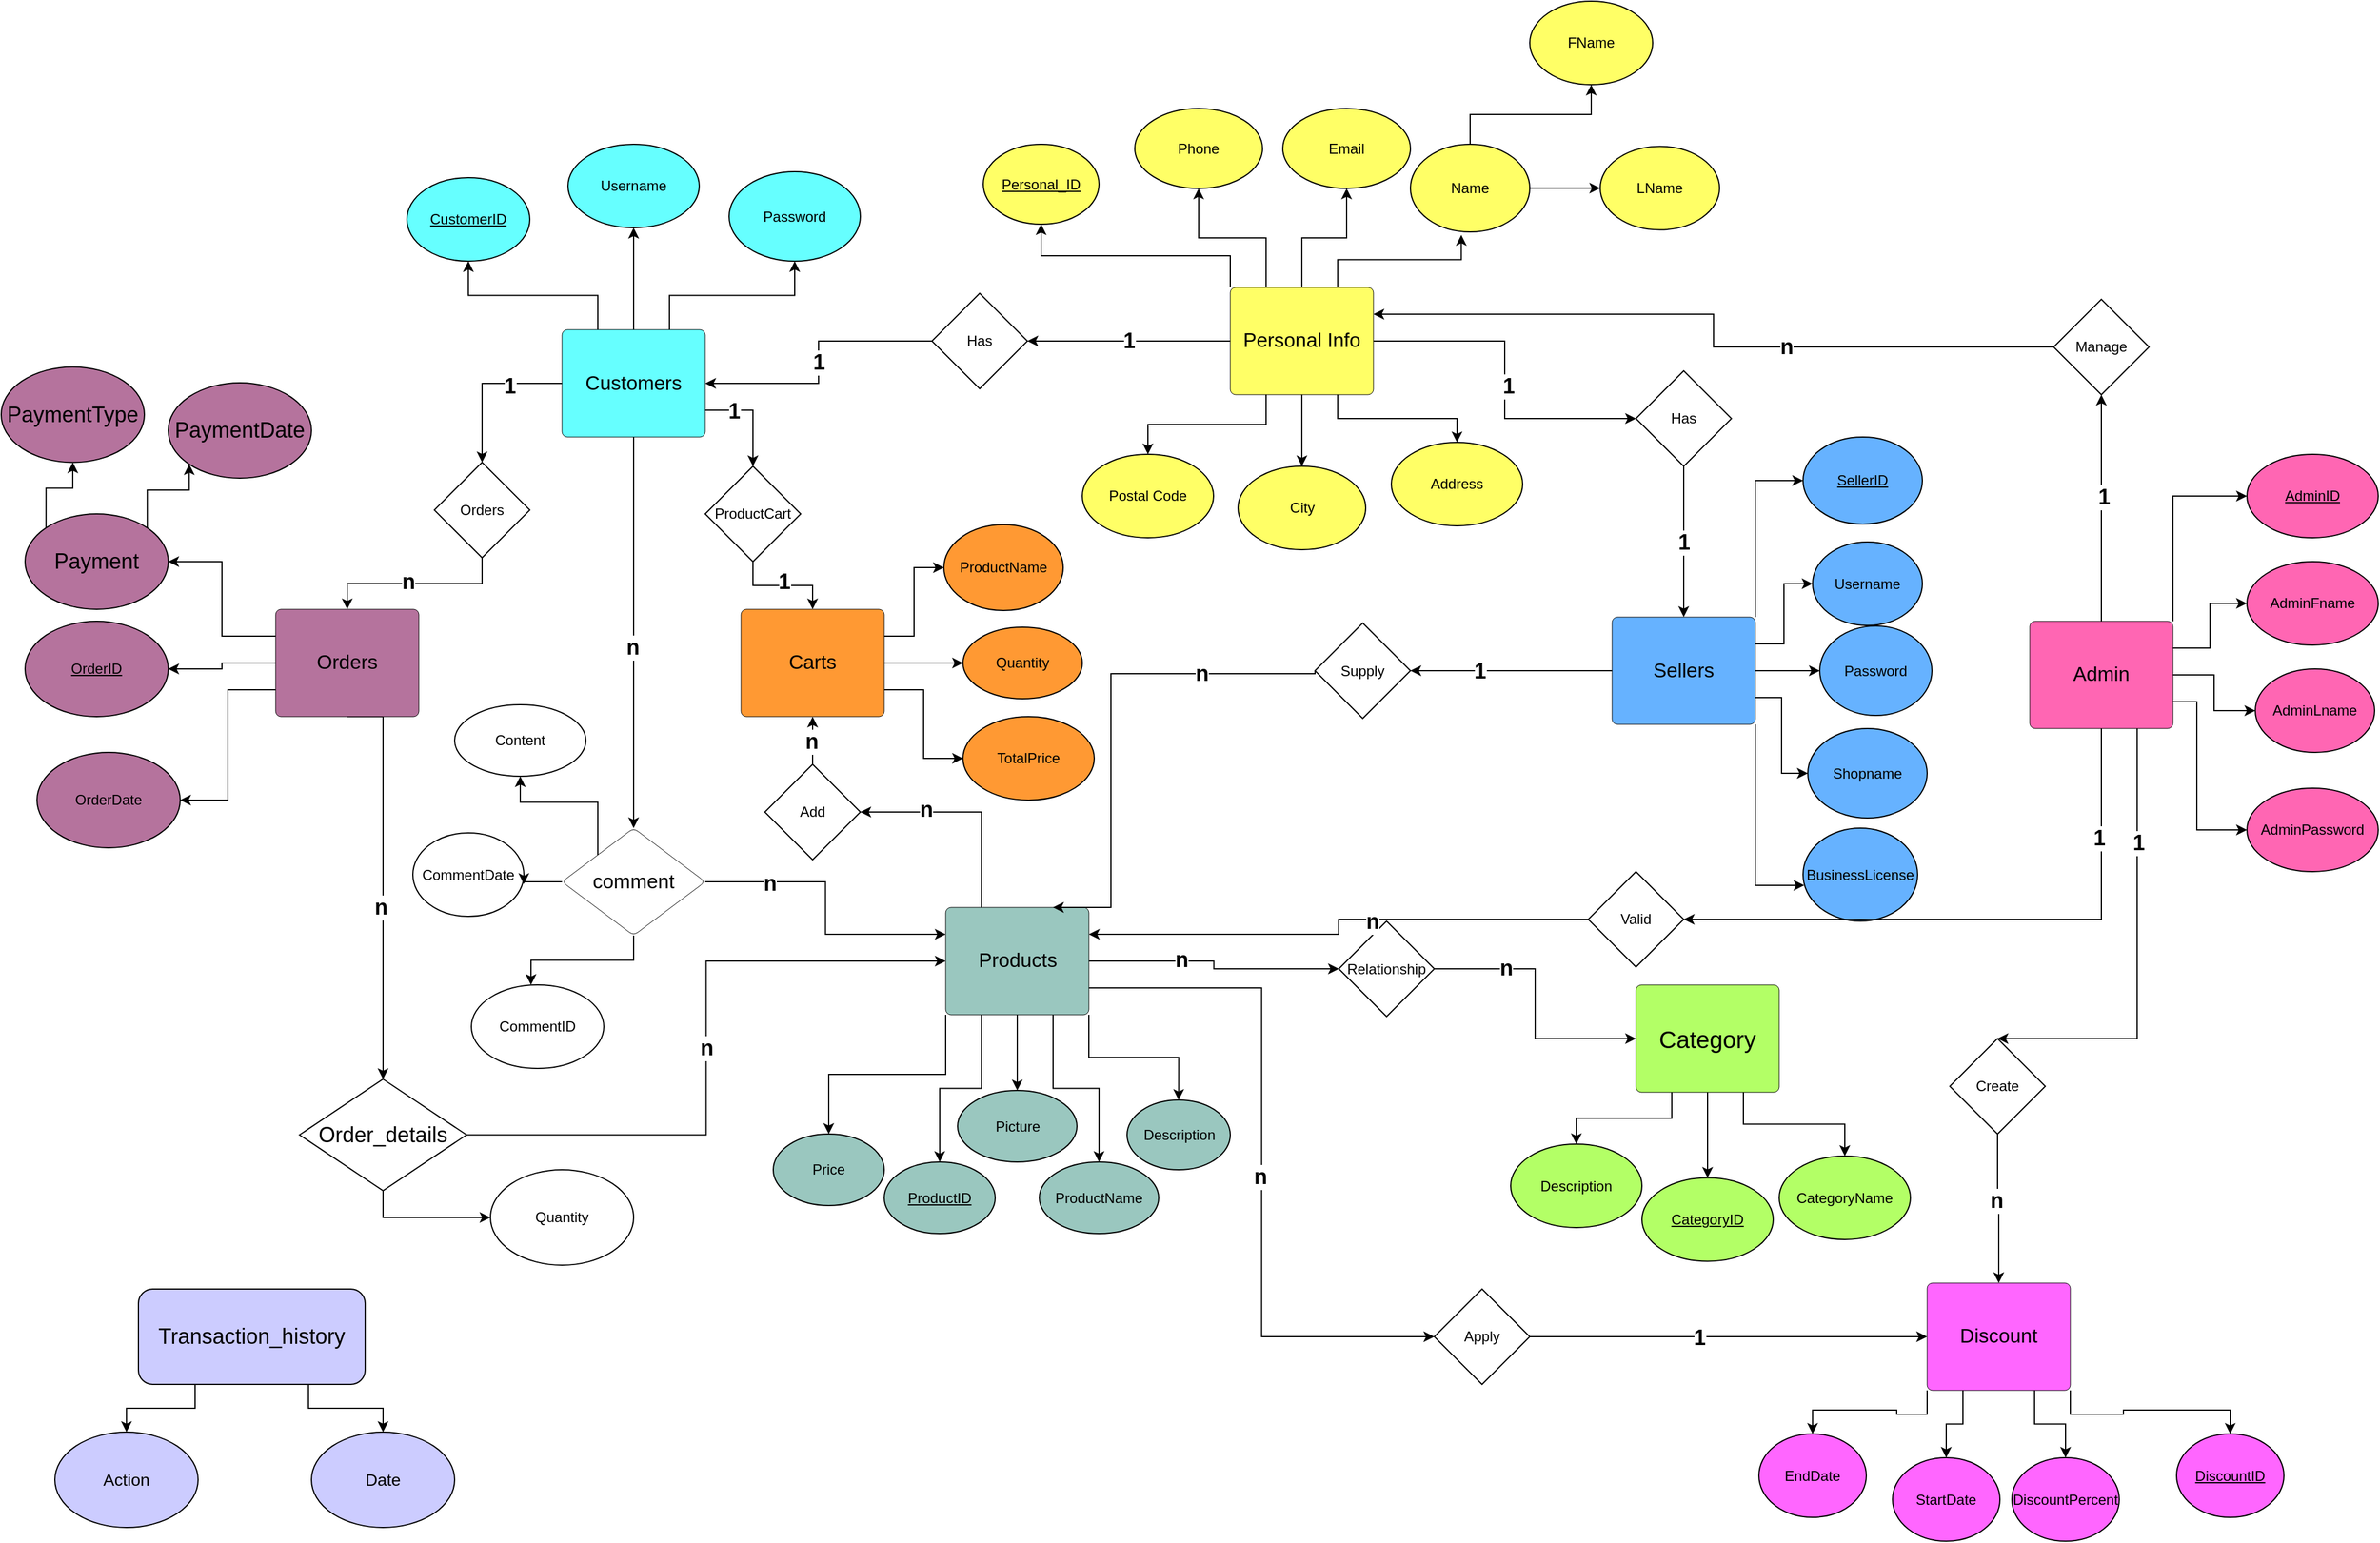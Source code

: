 <mxfile version="24.6.2" type="github">
  <diagram id="R2lEEEUBdFMjLlhIrx00" name="Page-1">
    <mxGraphModel dx="2122" dy="1639" grid="1" gridSize="10" guides="1" tooltips="1" connect="1" arrows="1" fold="1" page="1" pageScale="1" pageWidth="850" pageHeight="1100" math="0" shadow="0" extFonts="Permanent Marker^https://fonts.googleapis.com/css?family=Permanent+Marker">
      <root>
        <mxCell id="0" />
        <mxCell id="1" parent="0" />
        <mxCell id="koypFPOMvJZ9m-VjRx7N-19" style="edgeStyle=orthogonalEdgeStyle;rounded=0;orthogonalLoop=1;jettySize=auto;html=1;exitX=0.5;exitY=1;exitDx=0;exitDy=0;" parent="1" source="koypFPOMvJZ9m-VjRx7N-7" target="koypFPOMvJZ9m-VjRx7N-16" edge="1">
          <mxGeometry relative="1" as="geometry" />
        </mxCell>
        <mxCell id="koypFPOMvJZ9m-VjRx7N-20" style="edgeStyle=orthogonalEdgeStyle;rounded=0;orthogonalLoop=1;jettySize=auto;html=1;exitX=0.25;exitY=1;exitDx=0;exitDy=0;entryX=0.5;entryY=0;entryDx=0;entryDy=0;" parent="1" source="koypFPOMvJZ9m-VjRx7N-7" target="koypFPOMvJZ9m-VjRx7N-13" edge="1">
          <mxGeometry relative="1" as="geometry" />
        </mxCell>
        <mxCell id="koypFPOMvJZ9m-VjRx7N-21" style="edgeStyle=orthogonalEdgeStyle;rounded=0;orthogonalLoop=1;jettySize=auto;html=1;exitX=0.75;exitY=1;exitDx=0;exitDy=0;entryX=0.5;entryY=0;entryDx=0;entryDy=0;" parent="1" source="koypFPOMvJZ9m-VjRx7N-7" target="koypFPOMvJZ9m-VjRx7N-14" edge="1">
          <mxGeometry relative="1" as="geometry" />
        </mxCell>
        <mxCell id="koypFPOMvJZ9m-VjRx7N-22" style="edgeStyle=orthogonalEdgeStyle;rounded=0;orthogonalLoop=1;jettySize=auto;html=1;exitX=0;exitY=1;exitDx=0;exitDy=0;" parent="1" source="koypFPOMvJZ9m-VjRx7N-7" target="koypFPOMvJZ9m-VjRx7N-15" edge="1">
          <mxGeometry relative="1" as="geometry" />
        </mxCell>
        <mxCell id="koypFPOMvJZ9m-VjRx7N-23" style="edgeStyle=orthogonalEdgeStyle;rounded=0;orthogonalLoop=1;jettySize=auto;html=1;exitX=1;exitY=1;exitDx=0;exitDy=0;entryX=0.5;entryY=0;entryDx=0;entryDy=0;" parent="1" source="koypFPOMvJZ9m-VjRx7N-7" target="koypFPOMvJZ9m-VjRx7N-17" edge="1">
          <mxGeometry relative="1" as="geometry" />
        </mxCell>
        <mxCell id="eiq_rCYpfIqcew0OIlAt-13" style="edgeStyle=orthogonalEdgeStyle;rounded=0;orthogonalLoop=1;jettySize=auto;html=1;exitX=1;exitY=0.5;exitDx=0;exitDy=0;entryX=0;entryY=0.5;entryDx=0;entryDy=0;" parent="1" source="koypFPOMvJZ9m-VjRx7N-7" target="opmeOD8zLZbFtyZewvzy-45" edge="1">
          <mxGeometry relative="1" as="geometry" />
        </mxCell>
        <mxCell id="eiq_rCYpfIqcew0OIlAt-14" value="&lt;font style=&quot;font-size: 18px;&quot;&gt;&lt;b&gt;n&lt;/b&gt;&lt;/font&gt;" style="edgeLabel;html=1;align=center;verticalAlign=middle;resizable=0;points=[];" parent="eiq_rCYpfIqcew0OIlAt-13" vertex="1" connectable="0">
          <mxGeometry x="-0.286" y="1" relative="1" as="geometry">
            <mxPoint as="offset" />
          </mxGeometry>
        </mxCell>
        <mxCell id="eiq_rCYpfIqcew0OIlAt-15" style="edgeStyle=orthogonalEdgeStyle;rounded=0;orthogonalLoop=1;jettySize=auto;html=1;exitX=1;exitY=0.75;exitDx=0;exitDy=0;entryX=0;entryY=0.5;entryDx=0;entryDy=0;" parent="1" source="koypFPOMvJZ9m-VjRx7N-7" target="eiq_rCYpfIqcew0OIlAt-11" edge="1">
          <mxGeometry relative="1" as="geometry" />
        </mxCell>
        <mxCell id="eiq_rCYpfIqcew0OIlAt-18" value="&lt;font style=&quot;font-size: 18px;&quot;&gt;&lt;b&gt;n&lt;/b&gt;&lt;/font&gt;" style="edgeLabel;html=1;align=center;verticalAlign=middle;resizable=0;points=[];" parent="eiq_rCYpfIqcew0OIlAt-15" vertex="1" connectable="0">
          <mxGeometry x="0.041" y="-2" relative="1" as="geometry">
            <mxPoint as="offset" />
          </mxGeometry>
        </mxCell>
        <mxCell id="koypFPOMvJZ9m-VjRx7N-7" value="Products" style="html=1;overflow=block;blockSpacing=1;whiteSpace=wrap;fontSize=16.7;spacing=9;rounded=1;absoluteArcSize=1;arcSize=9;strokeWidth=NaN;lucidId=O1WxCh8SRQc-;fillColor=#9AC7BF;" parent="1" vertex="1">
          <mxGeometry x="-58.5" y="430" width="120" height="90" as="geometry" />
        </mxCell>
        <mxCell id="koypFPOMvJZ9m-VjRx7N-13" value="&lt;u&gt;ProductID&lt;/u&gt;" style="ellipse;whiteSpace=wrap;html=1;fillColor=#9AC7BF;" parent="1" vertex="1">
          <mxGeometry x="-110" y="643.5" width="93" height="60" as="geometry" />
        </mxCell>
        <mxCell id="koypFPOMvJZ9m-VjRx7N-14" value="ProductName" style="ellipse;whiteSpace=wrap;html=1;fillColor=#9AC7BF;" parent="1" vertex="1">
          <mxGeometry x="20" y="643.5" width="100" height="60" as="geometry" />
        </mxCell>
        <mxCell id="koypFPOMvJZ9m-VjRx7N-15" value="Price" style="ellipse;whiteSpace=wrap;html=1;fillColor=#9AC7BF;" parent="1" vertex="1">
          <mxGeometry x="-203" y="620" width="93" height="60" as="geometry" />
        </mxCell>
        <mxCell id="koypFPOMvJZ9m-VjRx7N-16" value="Picture" style="ellipse;whiteSpace=wrap;html=1;fillColor=#9AC7BF;" parent="1" vertex="1">
          <mxGeometry x="-48.5" y="583.5" width="100" height="60" as="geometry" />
        </mxCell>
        <mxCell id="koypFPOMvJZ9m-VjRx7N-17" value="Description" style="ellipse;whiteSpace=wrap;html=1;fillColor=#9AC7BF;" parent="1" vertex="1">
          <mxGeometry x="93.5" y="591.5" width="86.5" height="58.5" as="geometry" />
        </mxCell>
        <mxCell id="koypFPOMvJZ9m-VjRx7N-49" style="edgeStyle=orthogonalEdgeStyle;rounded=0;orthogonalLoop=1;jettySize=auto;html=1;exitX=0;exitY=0;exitDx=0;exitDy=0;entryX=0.5;entryY=1;entryDx=0;entryDy=0;" parent="1" source="koypFPOMvJZ9m-VjRx7N-34" target="koypFPOMvJZ9m-VjRx7N-38" edge="1">
          <mxGeometry relative="1" as="geometry" />
        </mxCell>
        <mxCell id="koypFPOMvJZ9m-VjRx7N-50" style="edgeStyle=orthogonalEdgeStyle;rounded=0;orthogonalLoop=1;jettySize=auto;html=1;exitX=0.25;exitY=0;exitDx=0;exitDy=0;entryX=0.5;entryY=1;entryDx=0;entryDy=0;" parent="1" source="koypFPOMvJZ9m-VjRx7N-34" target="koypFPOMvJZ9m-VjRx7N-39" edge="1">
          <mxGeometry relative="1" as="geometry" />
        </mxCell>
        <mxCell id="koypFPOMvJZ9m-VjRx7N-53" style="edgeStyle=orthogonalEdgeStyle;rounded=0;orthogonalLoop=1;jettySize=auto;html=1;exitX=0.25;exitY=1;exitDx=0;exitDy=0;entryX=0.5;entryY=0;entryDx=0;entryDy=0;" parent="1" source="koypFPOMvJZ9m-VjRx7N-34" target="koypFPOMvJZ9m-VjRx7N-42" edge="1">
          <mxGeometry relative="1" as="geometry" />
        </mxCell>
        <mxCell id="koypFPOMvJZ9m-VjRx7N-54" style="edgeStyle=orthogonalEdgeStyle;rounded=0;orthogonalLoop=1;jettySize=auto;html=1;exitX=0.75;exitY=1;exitDx=0;exitDy=0;" parent="1" source="koypFPOMvJZ9m-VjRx7N-34" target="koypFPOMvJZ9m-VjRx7N-41" edge="1">
          <mxGeometry relative="1" as="geometry" />
        </mxCell>
        <mxCell id="koypFPOMvJZ9m-VjRx7N-55" style="edgeStyle=orthogonalEdgeStyle;rounded=0;orthogonalLoop=1;jettySize=auto;html=1;exitX=0.5;exitY=1;exitDx=0;exitDy=0;entryX=0.5;entryY=0;entryDx=0;entryDy=0;" parent="1" source="koypFPOMvJZ9m-VjRx7N-34" target="koypFPOMvJZ9m-VjRx7N-43" edge="1">
          <mxGeometry relative="1" as="geometry" />
        </mxCell>
        <mxCell id="opmeOD8zLZbFtyZewvzy-2" style="edgeStyle=orthogonalEdgeStyle;rounded=0;orthogonalLoop=1;jettySize=auto;html=1;exitX=1;exitY=0.5;exitDx=0;exitDy=0;" parent="1" source="koypFPOMvJZ9m-VjRx7N-34" target="opmeOD8zLZbFtyZewvzy-1" edge="1">
          <mxGeometry relative="1" as="geometry" />
        </mxCell>
        <mxCell id="opmeOD8zLZbFtyZewvzy-5" value="1" style="edgeLabel;html=1;align=center;verticalAlign=middle;resizable=0;points=[];" parent="opmeOD8zLZbFtyZewvzy-2" vertex="1" connectable="0">
          <mxGeometry x="0.033" y="1" relative="1" as="geometry">
            <mxPoint as="offset" />
          </mxGeometry>
        </mxCell>
        <mxCell id="rjHiSlkUi8NLxCztOsMR-1" value="&lt;font style=&quot;font-size: 18px;&quot;&gt;&lt;b&gt;1&lt;/b&gt;&lt;/font&gt;" style="edgeLabel;html=1;align=center;verticalAlign=middle;resizable=0;points=[];" parent="opmeOD8zLZbFtyZewvzy-2" vertex="1" connectable="0">
          <mxGeometry x="0.039" y="3" relative="1" as="geometry">
            <mxPoint as="offset" />
          </mxGeometry>
        </mxCell>
        <mxCell id="opmeOD8zLZbFtyZewvzy-9" value="" style="edgeStyle=orthogonalEdgeStyle;rounded=0;orthogonalLoop=1;jettySize=auto;html=1;" parent="1" source="koypFPOMvJZ9m-VjRx7N-34" target="koypFPOMvJZ9m-VjRx7N-40" edge="1">
          <mxGeometry relative="1" as="geometry" />
        </mxCell>
        <mxCell id="koypFPOMvJZ9m-VjRx7N-34" value="Personal Info" style="html=1;overflow=block;blockSpacing=1;whiteSpace=wrap;fontSize=16.7;spacing=9;rounded=1;absoluteArcSize=1;arcSize=9;strokeWidth=NaN;lucidId=O1Wxrj9NdLNg;fillColor=#FFFF66;" parent="1" vertex="1">
          <mxGeometry x="180" y="-90" width="120" height="90" as="geometry" />
        </mxCell>
        <mxCell id="koypFPOMvJZ9m-VjRx7N-38" value="&lt;u&gt;Personal_ID&lt;/u&gt;" style="ellipse;whiteSpace=wrap;html=1;fillColor=#FFFF66;" parent="1" vertex="1">
          <mxGeometry x="-27" y="-210" width="97" height="67" as="geometry" />
        </mxCell>
        <mxCell id="koypFPOMvJZ9m-VjRx7N-39" value="Phone" style="ellipse;whiteSpace=wrap;html=1;fillColor=#FFFF66;" parent="1" vertex="1">
          <mxGeometry x="100" y="-240" width="107" height="67" as="geometry" />
        </mxCell>
        <mxCell id="koypFPOMvJZ9m-VjRx7N-40" value="Email" style="ellipse;whiteSpace=wrap;html=1;fillColor=#FFFF66;" parent="1" vertex="1">
          <mxGeometry x="224" y="-240" width="107" height="67" as="geometry" />
        </mxCell>
        <mxCell id="koypFPOMvJZ9m-VjRx7N-41" value="Address" style="ellipse;whiteSpace=wrap;html=1;fillColor=#FFFF66;" parent="1" vertex="1">
          <mxGeometry x="315" y="40" width="110" height="70" as="geometry" />
        </mxCell>
        <mxCell id="koypFPOMvJZ9m-VjRx7N-42" value="Postal Code" style="ellipse;whiteSpace=wrap;html=1;fillColor=#FFFF66;" parent="1" vertex="1">
          <mxGeometry x="56" y="50" width="110" height="70" as="geometry" />
        </mxCell>
        <mxCell id="koypFPOMvJZ9m-VjRx7N-43" value="City" style="ellipse;whiteSpace=wrap;html=1;fillColor=#FFFF66;" parent="1" vertex="1">
          <mxGeometry x="186.5" y="60" width="107" height="70" as="geometry" />
        </mxCell>
        <mxCell id="koypFPOMvJZ9m-VjRx7N-47" style="edgeStyle=orthogonalEdgeStyle;rounded=0;orthogonalLoop=1;jettySize=auto;html=1;exitX=0.5;exitY=0;exitDx=0;exitDy=0;entryX=0.5;entryY=1;entryDx=0;entryDy=0;" parent="1" source="koypFPOMvJZ9m-VjRx7N-44" target="koypFPOMvJZ9m-VjRx7N-46" edge="1">
          <mxGeometry relative="1" as="geometry" />
        </mxCell>
        <mxCell id="oFCh7oF6AgB1M2i4GYe6-4" style="edgeStyle=orthogonalEdgeStyle;rounded=0;orthogonalLoop=1;jettySize=auto;html=1;exitX=1;exitY=0.5;exitDx=0;exitDy=0;entryX=0;entryY=0.5;entryDx=0;entryDy=0;" parent="1" source="koypFPOMvJZ9m-VjRx7N-44" target="koypFPOMvJZ9m-VjRx7N-45" edge="1">
          <mxGeometry relative="1" as="geometry" />
        </mxCell>
        <mxCell id="koypFPOMvJZ9m-VjRx7N-44" value="Name" style="ellipse;whiteSpace=wrap;html=1;fillColor=#FFFF66;" parent="1" vertex="1">
          <mxGeometry x="331" y="-210" width="100" height="73.5" as="geometry" />
        </mxCell>
        <mxCell id="koypFPOMvJZ9m-VjRx7N-45" value="LName" style="ellipse;whiteSpace=wrap;html=1;fillColor=#FFFF66;" parent="1" vertex="1">
          <mxGeometry x="490" y="-208.25" width="100" height="70" as="geometry" />
        </mxCell>
        <mxCell id="koypFPOMvJZ9m-VjRx7N-46" value="FName" style="ellipse;whiteSpace=wrap;html=1;fillColor=#FFFF66;" parent="1" vertex="1">
          <mxGeometry x="431" y="-330" width="103" height="70" as="geometry" />
        </mxCell>
        <mxCell id="koypFPOMvJZ9m-VjRx7N-174" style="edgeStyle=orthogonalEdgeStyle;rounded=0;orthogonalLoop=1;jettySize=auto;html=1;exitX=0.5;exitY=0;exitDx=0;exitDy=0;entryX=0.5;entryY=1;entryDx=0;entryDy=0;" parent="1" source="koypFPOMvJZ9m-VjRx7N-59" target="koypFPOMvJZ9m-VjRx7N-61" edge="1">
          <mxGeometry relative="1" as="geometry" />
        </mxCell>
        <mxCell id="koypFPOMvJZ9m-VjRx7N-175" style="edgeStyle=orthogonalEdgeStyle;rounded=0;orthogonalLoop=1;jettySize=auto;html=1;exitX=0.25;exitY=0;exitDx=0;exitDy=0;entryX=0.5;entryY=1;entryDx=0;entryDy=0;" parent="1" source="koypFPOMvJZ9m-VjRx7N-59" target="koypFPOMvJZ9m-VjRx7N-60" edge="1">
          <mxGeometry relative="1" as="geometry" />
        </mxCell>
        <mxCell id="koypFPOMvJZ9m-VjRx7N-176" style="edgeStyle=orthogonalEdgeStyle;rounded=0;orthogonalLoop=1;jettySize=auto;html=1;exitX=0.75;exitY=0;exitDx=0;exitDy=0;entryX=0.5;entryY=1;entryDx=0;entryDy=0;" parent="1" source="koypFPOMvJZ9m-VjRx7N-59" target="koypFPOMvJZ9m-VjRx7N-62" edge="1">
          <mxGeometry relative="1" as="geometry" />
        </mxCell>
        <mxCell id="opmeOD8zLZbFtyZewvzy-7" value="&lt;font style=&quot;font-size: 18px;&quot;&gt;&lt;b&gt;1&lt;/b&gt;&lt;/font&gt;" style="edgeStyle=orthogonalEdgeStyle;rounded=0;orthogonalLoop=1;jettySize=auto;html=1;exitX=0;exitY=0.5;exitDx=0;exitDy=0;entryX=1;entryY=0.5;entryDx=0;entryDy=0;" parent="1" source="opmeOD8zLZbFtyZewvzy-6" target="koypFPOMvJZ9m-VjRx7N-59" edge="1">
          <mxGeometry relative="1" as="geometry" />
        </mxCell>
        <mxCell id="opmeOD8zLZbFtyZewvzy-23" style="edgeStyle=orthogonalEdgeStyle;rounded=0;orthogonalLoop=1;jettySize=auto;html=1;exitX=0.5;exitY=1;exitDx=0;exitDy=0;" parent="1" source="koypFPOMvJZ9m-VjRx7N-59" target="opmeOD8zLZbFtyZewvzy-17" edge="1">
          <mxGeometry relative="1" as="geometry" />
        </mxCell>
        <mxCell id="rjHiSlkUi8NLxCztOsMR-16" value="&lt;font style=&quot;font-size: 18px;&quot;&gt;&lt;b&gt;n&lt;/b&gt;&lt;/font&gt;" style="edgeLabel;html=1;align=center;verticalAlign=middle;resizable=0;points=[];" parent="opmeOD8zLZbFtyZewvzy-23" vertex="1" connectable="0">
          <mxGeometry x="0.07" y="-1" relative="1" as="geometry">
            <mxPoint y="1" as="offset" />
          </mxGeometry>
        </mxCell>
        <mxCell id="opmeOD8zLZbFtyZewvzy-26" style="edgeStyle=orthogonalEdgeStyle;rounded=0;orthogonalLoop=1;jettySize=auto;html=1;exitX=0;exitY=0.5;exitDx=0;exitDy=0;entryX=0.5;entryY=0;entryDx=0;entryDy=0;" parent="1" source="koypFPOMvJZ9m-VjRx7N-59" target="opmeOD8zLZbFtyZewvzy-13" edge="1">
          <mxGeometry relative="1" as="geometry" />
        </mxCell>
        <mxCell id="rjHiSlkUi8NLxCztOsMR-4" value="&lt;font style=&quot;font-size: 18px;&quot;&gt;&lt;b&gt;1&lt;/b&gt;&lt;/font&gt;" style="edgeLabel;html=1;align=center;verticalAlign=middle;resizable=0;points=[];" parent="opmeOD8zLZbFtyZewvzy-26" vertex="1" connectable="0">
          <mxGeometry x="-0.34" y="2" relative="1" as="geometry">
            <mxPoint as="offset" />
          </mxGeometry>
        </mxCell>
        <mxCell id="opmeOD8zLZbFtyZewvzy-28" style="edgeStyle=orthogonalEdgeStyle;rounded=0;orthogonalLoop=1;jettySize=auto;html=1;exitX=1;exitY=0.75;exitDx=0;exitDy=0;entryX=0.5;entryY=0;entryDx=0;entryDy=0;" parent="1" source="koypFPOMvJZ9m-VjRx7N-59" target="opmeOD8zLZbFtyZewvzy-14" edge="1">
          <mxGeometry relative="1" as="geometry" />
        </mxCell>
        <mxCell id="rjHiSlkUi8NLxCztOsMR-18" value="&lt;font style=&quot;font-size: 18px;&quot;&gt;&lt;b&gt;1&lt;/b&gt;&lt;/font&gt;" style="edgeLabel;html=1;align=center;verticalAlign=middle;resizable=0;points=[];" parent="opmeOD8zLZbFtyZewvzy-28" vertex="1" connectable="0">
          <mxGeometry x="-0.448" y="-1" relative="1" as="geometry">
            <mxPoint as="offset" />
          </mxGeometry>
        </mxCell>
        <mxCell id="koypFPOMvJZ9m-VjRx7N-59" value="Customers" style="html=1;overflow=block;blockSpacing=1;whiteSpace=wrap;fontSize=16.7;spacing=9;rounded=1;absoluteArcSize=1;arcSize=9;strokeWidth=NaN;lucidId=O1Wx00iIs8_n;fillColor=#66FFFF;" parent="1" vertex="1">
          <mxGeometry x="-380" y="-54.5" width="120" height="90" as="geometry" />
        </mxCell>
        <mxCell id="koypFPOMvJZ9m-VjRx7N-60" value="&lt;u&gt;CustomerID&lt;/u&gt;" style="ellipse;whiteSpace=wrap;html=1;fillColor=#66FFFF;" parent="1" vertex="1">
          <mxGeometry x="-510" y="-182" width="103" height="70" as="geometry" />
        </mxCell>
        <mxCell id="koypFPOMvJZ9m-VjRx7N-61" value="Username" style="ellipse;whiteSpace=wrap;html=1;fillColor=#66FFFF;" parent="1" vertex="1">
          <mxGeometry x="-375" y="-210" width="110" height="70" as="geometry" />
        </mxCell>
        <mxCell id="koypFPOMvJZ9m-VjRx7N-62" value="Password" style="ellipse;whiteSpace=wrap;html=1;fillColor=#66FFFF;" parent="1" vertex="1">
          <mxGeometry x="-240" y="-187" width="110" height="75" as="geometry" />
        </mxCell>
        <mxCell id="koypFPOMvJZ9m-VjRx7N-66" style="edgeStyle=orthogonalEdgeStyle;rounded=0;orthogonalLoop=1;jettySize=auto;html=1;exitX=0;exitY=0.5;exitDx=0;exitDy=0;entryX=1;entryY=0.5;entryDx=0;entryDy=0;fillColor=#B5739D;" parent="1" source="koypFPOMvJZ9m-VjRx7N-69" target="koypFPOMvJZ9m-VjRx7N-74" edge="1">
          <mxGeometry relative="1" as="geometry" />
        </mxCell>
        <mxCell id="koypFPOMvJZ9m-VjRx7N-67" style="edgeStyle=orthogonalEdgeStyle;rounded=0;orthogonalLoop=1;jettySize=auto;html=1;exitX=0;exitY=0.25;exitDx=0;exitDy=0;entryX=1;entryY=0.5;entryDx=0;entryDy=0;" parent="1" source="koypFPOMvJZ9m-VjRx7N-69" target="koypFPOMvJZ9m-VjRx7N-77" edge="1">
          <mxGeometry relative="1" as="geometry" />
        </mxCell>
        <mxCell id="koypFPOMvJZ9m-VjRx7N-68" style="edgeStyle=orthogonalEdgeStyle;rounded=0;orthogonalLoop=1;jettySize=auto;html=1;exitX=0;exitY=0.75;exitDx=0;exitDy=0;entryX=1;entryY=0.5;entryDx=0;entryDy=0;" parent="1" source="koypFPOMvJZ9m-VjRx7N-69" target="koypFPOMvJZ9m-VjRx7N-75" edge="1">
          <mxGeometry relative="1" as="geometry" />
        </mxCell>
        <mxCell id="eiq_rCYpfIqcew0OIlAt-6" style="edgeStyle=orthogonalEdgeStyle;rounded=0;orthogonalLoop=1;jettySize=auto;html=1;exitX=0.5;exitY=1;exitDx=0;exitDy=0;" parent="1" source="koypFPOMvJZ9m-VjRx7N-69" target="eiq_rCYpfIqcew0OIlAt-1" edge="1">
          <mxGeometry relative="1" as="geometry">
            <Array as="points">
              <mxPoint x="-530" y="270" />
            </Array>
          </mxGeometry>
        </mxCell>
        <mxCell id="eiq_rCYpfIqcew0OIlAt-8" value="&lt;font style=&quot;font-size: 18px;&quot;&gt;&lt;b style=&quot;&quot;&gt;n&lt;/b&gt;&lt;/font&gt;" style="edgeLabel;html=1;align=center;verticalAlign=middle;resizable=0;points=[];" parent="eiq_rCYpfIqcew0OIlAt-6" vertex="1" connectable="0">
          <mxGeometry x="0.134" y="-2" relative="1" as="geometry">
            <mxPoint as="offset" />
          </mxGeometry>
        </mxCell>
        <mxCell id="koypFPOMvJZ9m-VjRx7N-69" value="Orders" style="html=1;overflow=block;blockSpacing=1;whiteSpace=wrap;fontSize=16.7;spacing=9;rounded=1;absoluteArcSize=1;arcSize=9;strokeWidth=NaN;lucidId=O1WxsksWZlcZ;fillColor=#B5739D;" parent="1" vertex="1">
          <mxGeometry x="-620" y="180" width="120" height="90" as="geometry" />
        </mxCell>
        <mxCell id="koypFPOMvJZ9m-VjRx7N-74" value="&lt;u&gt;OrderID&lt;/u&gt;" style="ellipse;whiteSpace=wrap;html=1;fillColor=#B5739D;" parent="1" vertex="1">
          <mxGeometry x="-830" y="190" width="120" height="80" as="geometry" />
        </mxCell>
        <mxCell id="koypFPOMvJZ9m-VjRx7N-75" value="OrderDate" style="ellipse;whiteSpace=wrap;html=1;fillColor=#B5739D;" parent="1" vertex="1">
          <mxGeometry x="-820" y="300" width="120" height="80" as="geometry" />
        </mxCell>
        <mxCell id="koypFPOMvJZ9m-VjRx7N-124" style="edgeStyle=orthogonalEdgeStyle;rounded=0;orthogonalLoop=1;jettySize=auto;html=1;exitX=0;exitY=0;exitDx=0;exitDy=0;entryX=0.5;entryY=1;entryDx=0;entryDy=0;" parent="1" source="koypFPOMvJZ9m-VjRx7N-77" target="koypFPOMvJZ9m-VjRx7N-78" edge="1">
          <mxGeometry relative="1" as="geometry" />
        </mxCell>
        <mxCell id="oFCh7oF6AgB1M2i4GYe6-6" style="edgeStyle=orthogonalEdgeStyle;rounded=0;orthogonalLoop=1;jettySize=auto;html=1;exitX=1;exitY=0;exitDx=0;exitDy=0;entryX=0;entryY=1;entryDx=0;entryDy=0;" parent="1" source="koypFPOMvJZ9m-VjRx7N-77" target="koypFPOMvJZ9m-VjRx7N-79" edge="1">
          <mxGeometry relative="1" as="geometry" />
        </mxCell>
        <mxCell id="koypFPOMvJZ9m-VjRx7N-77" value="&lt;font style=&quot;font-size: 18px;&quot;&gt;Payment&lt;/font&gt;" style="ellipse;whiteSpace=wrap;html=1;fillColor=#B5739D;" parent="1" vertex="1">
          <mxGeometry x="-830" y="100" width="120" height="80" as="geometry" />
        </mxCell>
        <mxCell id="koypFPOMvJZ9m-VjRx7N-78" value="&lt;font style=&quot;font-size: 18px;&quot;&gt;PaymentType&lt;/font&gt;" style="ellipse;whiteSpace=wrap;html=1;fillColor=#B5739D;" parent="1" vertex="1">
          <mxGeometry x="-850" y="-23.25" width="120" height="80" as="geometry" />
        </mxCell>
        <mxCell id="koypFPOMvJZ9m-VjRx7N-79" value="&lt;font style=&quot;font-size: 18px;&quot;&gt;PaymentDate&lt;/font&gt;" style="ellipse;whiteSpace=wrap;html=1;fillColor=#B5739D;" parent="1" vertex="1">
          <mxGeometry x="-710" y="-10" width="120" height="80" as="geometry" />
        </mxCell>
        <mxCell id="koypFPOMvJZ9m-VjRx7N-83" style="edgeStyle=orthogonalEdgeStyle;rounded=0;orthogonalLoop=1;jettySize=auto;html=1;exitX=1;exitY=0.25;exitDx=0;exitDy=0;entryX=0;entryY=0.5;entryDx=0;entryDy=0;fillColor=#FF9933;" parent="1" source="koypFPOMvJZ9m-VjRx7N-86" target="koypFPOMvJZ9m-VjRx7N-88" edge="1">
          <mxGeometry relative="1" as="geometry" />
        </mxCell>
        <mxCell id="koypFPOMvJZ9m-VjRx7N-84" style="edgeStyle=orthogonalEdgeStyle;rounded=0;orthogonalLoop=1;jettySize=auto;html=1;exitX=1;exitY=0.5;exitDx=0;exitDy=0;entryX=0;entryY=0.5;entryDx=0;entryDy=0;fillColor=#FF9933;" parent="1" source="koypFPOMvJZ9m-VjRx7N-86" target="koypFPOMvJZ9m-VjRx7N-89" edge="1">
          <mxGeometry relative="1" as="geometry" />
        </mxCell>
        <mxCell id="koypFPOMvJZ9m-VjRx7N-85" style="edgeStyle=orthogonalEdgeStyle;rounded=0;orthogonalLoop=1;jettySize=auto;html=1;exitX=1;exitY=0.75;exitDx=0;exitDy=0;entryX=0;entryY=0.5;entryDx=0;entryDy=0;fillColor=#FF9933;" parent="1" source="koypFPOMvJZ9m-VjRx7N-86" target="koypFPOMvJZ9m-VjRx7N-90" edge="1">
          <mxGeometry relative="1" as="geometry" />
        </mxCell>
        <mxCell id="opmeOD8zLZbFtyZewvzy-44" style="edgeStyle=orthogonalEdgeStyle;rounded=0;orthogonalLoop=1;jettySize=auto;html=1;exitX=0.5;exitY=0;exitDx=0;exitDy=0;entryX=0.5;entryY=1;entryDx=0;entryDy=0;" parent="1" source="opmeOD8zLZbFtyZewvzy-40" target="koypFPOMvJZ9m-VjRx7N-86" edge="1">
          <mxGeometry relative="1" as="geometry" />
        </mxCell>
        <mxCell id="rjHiSlkUi8NLxCztOsMR-22" value="&lt;font style=&quot;font-size: 18px;&quot;&gt;&lt;b&gt;n&lt;/b&gt;&lt;/font&gt;" style="edgeLabel;html=1;align=center;verticalAlign=middle;resizable=0;points=[];" parent="opmeOD8zLZbFtyZewvzy-44" vertex="1" connectable="0">
          <mxGeometry x="-0.05" y="1" relative="1" as="geometry">
            <mxPoint as="offset" />
          </mxGeometry>
        </mxCell>
        <mxCell id="koypFPOMvJZ9m-VjRx7N-86" value="Carts" style="html=1;overflow=block;blockSpacing=1;whiteSpace=wrap;fontSize=16.7;spacing=9;rounded=1;absoluteArcSize=1;arcSize=9;strokeWidth=NaN;lucidId=O1WxNh_-pPMl;fillColor=#FF9933;" parent="1" vertex="1">
          <mxGeometry x="-230" y="180" width="120" height="90" as="geometry" />
        </mxCell>
        <mxCell id="koypFPOMvJZ9m-VjRx7N-88" value="ProductName" style="ellipse;whiteSpace=wrap;html=1;fillColor=#FF9933;" parent="1" vertex="1">
          <mxGeometry x="-60" y="109" width="100" height="72" as="geometry" />
        </mxCell>
        <mxCell id="koypFPOMvJZ9m-VjRx7N-89" value="Quantity" style="ellipse;whiteSpace=wrap;html=1;fillColor=#FF9933;" parent="1" vertex="1">
          <mxGeometry x="-44" y="195" width="100" height="60" as="geometry" />
        </mxCell>
        <mxCell id="koypFPOMvJZ9m-VjRx7N-90" value="TotalPrice" style="ellipse;whiteSpace=wrap;html=1;fillColor=#FF9933;" parent="1" vertex="1">
          <mxGeometry x="-44" y="270" width="110" height="70" as="geometry" />
        </mxCell>
        <mxCell id="koypFPOMvJZ9m-VjRx7N-98" value="Quantity" style="ellipse;whiteSpace=wrap;html=1;fillColor=#FFFFFF;" parent="1" vertex="1">
          <mxGeometry x="-440" y="650" width="120" height="80" as="geometry" />
        </mxCell>
        <mxCell id="koypFPOMvJZ9m-VjRx7N-128" style="edgeStyle=orthogonalEdgeStyle;rounded=0;orthogonalLoop=1;jettySize=auto;html=1;exitX=1;exitY=0;exitDx=0;exitDy=0;entryX=0;entryY=0.5;entryDx=0;entryDy=0;" parent="1" source="koypFPOMvJZ9m-VjRx7N-111" target="koypFPOMvJZ9m-VjRx7N-112" edge="1">
          <mxGeometry relative="1" as="geometry" />
        </mxCell>
        <mxCell id="koypFPOMvJZ9m-VjRx7N-129" style="edgeStyle=orthogonalEdgeStyle;rounded=0;orthogonalLoop=1;jettySize=auto;html=1;exitX=1;exitY=0.25;exitDx=0;exitDy=0;entryX=0;entryY=0.5;entryDx=0;entryDy=0;" parent="1" source="koypFPOMvJZ9m-VjRx7N-111" target="koypFPOMvJZ9m-VjRx7N-113" edge="1">
          <mxGeometry relative="1" as="geometry" />
        </mxCell>
        <mxCell id="koypFPOMvJZ9m-VjRx7N-130" style="edgeStyle=orthogonalEdgeStyle;rounded=0;orthogonalLoop=1;jettySize=auto;html=1;exitX=1;exitY=0.5;exitDx=0;exitDy=0;entryX=0;entryY=0.5;entryDx=0;entryDy=0;" parent="1" source="koypFPOMvJZ9m-VjRx7N-111" target="koypFPOMvJZ9m-VjRx7N-114" edge="1">
          <mxGeometry relative="1" as="geometry" />
        </mxCell>
        <mxCell id="koypFPOMvJZ9m-VjRx7N-131" style="edgeStyle=orthogonalEdgeStyle;rounded=0;orthogonalLoop=1;jettySize=auto;html=1;exitX=1;exitY=0.75;exitDx=0;exitDy=0;entryX=0;entryY=0.5;entryDx=0;entryDy=0;" parent="1" source="koypFPOMvJZ9m-VjRx7N-111" target="koypFPOMvJZ9m-VjRx7N-115" edge="1">
          <mxGeometry relative="1" as="geometry" />
        </mxCell>
        <mxCell id="opmeOD8zLZbFtyZewvzy-38" style="edgeStyle=orthogonalEdgeStyle;rounded=0;orthogonalLoop=1;jettySize=auto;html=1;exitX=0;exitY=0.5;exitDx=0;exitDy=0;entryX=1;entryY=0.5;entryDx=0;entryDy=0;" parent="1" source="koypFPOMvJZ9m-VjRx7N-111" target="opmeOD8zLZbFtyZewvzy-37" edge="1">
          <mxGeometry relative="1" as="geometry" />
        </mxCell>
        <mxCell id="rjHiSlkUi8NLxCztOsMR-23" value="&lt;font style=&quot;font-size: 18px;&quot;&gt;&lt;b&gt;1&lt;/b&gt;&lt;/font&gt;" style="edgeLabel;html=1;align=center;verticalAlign=middle;resizable=0;points=[];" parent="opmeOD8zLZbFtyZewvzy-38" vertex="1" connectable="0">
          <mxGeometry x="0.314" relative="1" as="geometry">
            <mxPoint as="offset" />
          </mxGeometry>
        </mxCell>
        <mxCell id="koypFPOMvJZ9m-VjRx7N-111" value="Sellers" style="html=1;overflow=block;blockSpacing=1;whiteSpace=wrap;fontSize=16.7;spacing=9;rounded=1;absoluteArcSize=1;arcSize=9;strokeWidth=NaN;lucidId=O1WxEMNs407I;fillColor=#66B2FF;" parent="1" vertex="1">
          <mxGeometry x="500" y="186.5" width="120" height="90" as="geometry" />
        </mxCell>
        <mxCell id="koypFPOMvJZ9m-VjRx7N-112" value="&lt;u&gt;SellerID&lt;/u&gt;" style="ellipse;whiteSpace=wrap;html=1;fillColor=#66B2FF;" parent="1" vertex="1">
          <mxGeometry x="660" y="35.5" width="100" height="73" as="geometry" />
        </mxCell>
        <mxCell id="koypFPOMvJZ9m-VjRx7N-113" value="Username" style="ellipse;whiteSpace=wrap;html=1;fillColor=#66B2FF;" parent="1" vertex="1">
          <mxGeometry x="668" y="123.5" width="92" height="70" as="geometry" />
        </mxCell>
        <mxCell id="koypFPOMvJZ9m-VjRx7N-115" value="Shopname" style="ellipse;whiteSpace=wrap;html=1;fillColor=#66B2FF;" parent="1" vertex="1">
          <mxGeometry x="664" y="280" width="100" height="75" as="geometry" />
        </mxCell>
        <mxCell id="koypFPOMvJZ9m-VjRx7N-116" value="BusinessLicense" style="ellipse;whiteSpace=wrap;html=1;fillColor=#66B2FF;" parent="1" vertex="1">
          <mxGeometry x="660" y="363.5" width="96" height="78" as="geometry" />
        </mxCell>
        <mxCell id="koypFPOMvJZ9m-VjRx7N-114" value="Password" style="ellipse;whiteSpace=wrap;html=1;fillColor=#66B2FF;" parent="1" vertex="1">
          <mxGeometry x="674" y="194" width="94" height="75" as="geometry" />
        </mxCell>
        <mxCell id="koypFPOMvJZ9m-VjRx7N-132" style="edgeStyle=orthogonalEdgeStyle;rounded=0;orthogonalLoop=1;jettySize=auto;html=1;exitX=1;exitY=1;exitDx=0;exitDy=0;entryX=0.011;entryY=0.615;entryDx=0;entryDy=0;entryPerimeter=0;" parent="1" source="koypFPOMvJZ9m-VjRx7N-111" target="koypFPOMvJZ9m-VjRx7N-116" edge="1">
          <mxGeometry relative="1" as="geometry">
            <Array as="points">
              <mxPoint x="620" y="411" />
            </Array>
          </mxGeometry>
        </mxCell>
        <mxCell id="koypFPOMvJZ9m-VjRx7N-142" style="edgeStyle=orthogonalEdgeStyle;rounded=0;orthogonalLoop=1;jettySize=auto;html=1;exitX=0.25;exitY=1;exitDx=0;exitDy=0;entryX=0.5;entryY=0;entryDx=0;entryDy=0;" parent="1" source="koypFPOMvJZ9m-VjRx7N-133" target="koypFPOMvJZ9m-VjRx7N-139" edge="1">
          <mxGeometry relative="1" as="geometry" />
        </mxCell>
        <mxCell id="koypFPOMvJZ9m-VjRx7N-143" style="edgeStyle=orthogonalEdgeStyle;rounded=0;orthogonalLoop=1;jettySize=auto;html=1;exitX=0;exitY=1;exitDx=0;exitDy=0;entryX=0.5;entryY=0;entryDx=0;entryDy=0;" parent="1" source="koypFPOMvJZ9m-VjRx7N-133" target="koypFPOMvJZ9m-VjRx7N-141" edge="1">
          <mxGeometry relative="1" as="geometry" />
        </mxCell>
        <mxCell id="koypFPOMvJZ9m-VjRx7N-144" style="edgeStyle=orthogonalEdgeStyle;rounded=0;orthogonalLoop=1;jettySize=auto;html=1;exitX=0.75;exitY=1;exitDx=0;exitDy=0;" parent="1" source="koypFPOMvJZ9m-VjRx7N-133" target="koypFPOMvJZ9m-VjRx7N-137" edge="1">
          <mxGeometry relative="1" as="geometry" />
        </mxCell>
        <mxCell id="koypFPOMvJZ9m-VjRx7N-145" style="edgeStyle=orthogonalEdgeStyle;rounded=0;orthogonalLoop=1;jettySize=auto;html=1;exitX=1;exitY=1;exitDx=0;exitDy=0;" parent="1" source="koypFPOMvJZ9m-VjRx7N-133" target="koypFPOMvJZ9m-VjRx7N-135" edge="1">
          <mxGeometry relative="1" as="geometry" />
        </mxCell>
        <mxCell id="koypFPOMvJZ9m-VjRx7N-133" value="Discount" style="html=1;overflow=block;blockSpacing=1;whiteSpace=wrap;fontSize=16.7;spacing=9;rounded=1;absoluteArcSize=1;arcSize=9;strokeWidth=NaN;lucidId=O1WxFS6N8Owv;fillColor=#FF66FF;" parent="1" vertex="1">
          <mxGeometry x="764" y="745" width="120" height="90" as="geometry" />
        </mxCell>
        <mxCell id="koypFPOMvJZ9m-VjRx7N-135" value="&lt;u&gt;DiscountID&lt;/u&gt;" style="ellipse;whiteSpace=wrap;html=1;fillColor=#FF66FF;" parent="1" vertex="1">
          <mxGeometry x="973" y="871.5" width="90" height="70" as="geometry" />
        </mxCell>
        <mxCell id="koypFPOMvJZ9m-VjRx7N-137" value="DiscountPercent" style="ellipse;whiteSpace=wrap;html=1;fillColor=#FF66FF;" parent="1" vertex="1">
          <mxGeometry x="835" y="891.5" width="90" height="70" as="geometry" />
        </mxCell>
        <mxCell id="koypFPOMvJZ9m-VjRx7N-139" value="StartDate" style="ellipse;whiteSpace=wrap;html=1;fillColor=#FF66FF;" parent="1" vertex="1">
          <mxGeometry x="735" y="891.5" width="90" height="70" as="geometry" />
        </mxCell>
        <mxCell id="koypFPOMvJZ9m-VjRx7N-141" value="EndDate" style="ellipse;whiteSpace=wrap;html=1;fillColor=#FF66FF;" parent="1" vertex="1">
          <mxGeometry x="623" y="871.5" width="90" height="70" as="geometry" />
        </mxCell>
        <mxCell id="koypFPOMvJZ9m-VjRx7N-159" style="edgeStyle=orthogonalEdgeStyle;rounded=0;orthogonalLoop=1;jettySize=auto;html=1;exitX=1;exitY=0;exitDx=0;exitDy=0;entryX=0;entryY=0.5;entryDx=0;entryDy=0;" parent="1" source="koypFPOMvJZ9m-VjRx7N-146" target="koypFPOMvJZ9m-VjRx7N-158" edge="1">
          <mxGeometry relative="1" as="geometry" />
        </mxCell>
        <mxCell id="koypFPOMvJZ9m-VjRx7N-160" style="edgeStyle=orthogonalEdgeStyle;rounded=0;orthogonalLoop=1;jettySize=auto;html=1;exitX=1;exitY=0.25;exitDx=0;exitDy=0;entryX=0;entryY=0.5;entryDx=0;entryDy=0;" parent="1" source="koypFPOMvJZ9m-VjRx7N-146" target="koypFPOMvJZ9m-VjRx7N-153" edge="1">
          <mxGeometry relative="1" as="geometry" />
        </mxCell>
        <mxCell id="koypFPOMvJZ9m-VjRx7N-161" style="edgeStyle=orthogonalEdgeStyle;rounded=0;orthogonalLoop=1;jettySize=auto;html=1;exitX=1;exitY=0.5;exitDx=0;exitDy=0;entryX=0;entryY=0.5;entryDx=0;entryDy=0;" parent="1" source="koypFPOMvJZ9m-VjRx7N-146" target="koypFPOMvJZ9m-VjRx7N-155" edge="1">
          <mxGeometry relative="1" as="geometry" />
        </mxCell>
        <mxCell id="koypFPOMvJZ9m-VjRx7N-162" style="edgeStyle=orthogonalEdgeStyle;rounded=0;orthogonalLoop=1;jettySize=auto;html=1;exitX=1;exitY=0.75;exitDx=0;exitDy=0;entryX=0;entryY=0.5;entryDx=0;entryDy=0;" parent="1" source="koypFPOMvJZ9m-VjRx7N-146" target="koypFPOMvJZ9m-VjRx7N-157" edge="1">
          <mxGeometry relative="1" as="geometry">
            <Array as="points">
              <mxPoint x="990" y="257" />
              <mxPoint x="990" y="365" />
            </Array>
          </mxGeometry>
        </mxCell>
        <mxCell id="opmeOD8zLZbFtyZewvzy-11" style="edgeStyle=orthogonalEdgeStyle;rounded=0;orthogonalLoop=1;jettySize=auto;html=1;exitX=0.5;exitY=0;exitDx=0;exitDy=0;entryX=0.5;entryY=1;entryDx=0;entryDy=0;" parent="1" source="koypFPOMvJZ9m-VjRx7N-146" target="opmeOD8zLZbFtyZewvzy-10" edge="1">
          <mxGeometry relative="1" as="geometry" />
        </mxCell>
        <mxCell id="rjHiSlkUi8NLxCztOsMR-2" value="&lt;font style=&quot;font-size: 18px;&quot;&gt;&lt;b&gt;1&lt;/b&gt;&lt;/font&gt;" style="edgeLabel;html=1;align=center;verticalAlign=middle;resizable=0;points=[];" parent="opmeOD8zLZbFtyZewvzy-11" vertex="1" connectable="0">
          <mxGeometry x="0.095" y="-2" relative="1" as="geometry">
            <mxPoint as="offset" />
          </mxGeometry>
        </mxCell>
        <mxCell id="opmeOD8zLZbFtyZewvzy-51" style="edgeStyle=orthogonalEdgeStyle;rounded=0;orthogonalLoop=1;jettySize=auto;html=1;exitX=0.5;exitY=1;exitDx=0;exitDy=0;entryX=1;entryY=0.5;entryDx=0;entryDy=0;" parent="1" source="koypFPOMvJZ9m-VjRx7N-146" target="opmeOD8zLZbFtyZewvzy-48" edge="1">
          <mxGeometry relative="1" as="geometry" />
        </mxCell>
        <mxCell id="rjHiSlkUi8NLxCztOsMR-25" value="&lt;font style=&quot;font-size: 18px;&quot;&gt;&lt;b&gt;1&lt;/b&gt;&lt;/font&gt;" style="edgeLabel;html=1;align=center;verticalAlign=middle;resizable=0;points=[];" parent="opmeOD8zLZbFtyZewvzy-51" vertex="1" connectable="0">
          <mxGeometry x="-0.641" y="-2" relative="1" as="geometry">
            <mxPoint as="offset" />
          </mxGeometry>
        </mxCell>
        <mxCell id="opmeOD8zLZbFtyZewvzy-53" style="edgeStyle=orthogonalEdgeStyle;rounded=0;orthogonalLoop=1;jettySize=auto;html=1;exitX=0.75;exitY=1;exitDx=0;exitDy=0;entryX=0.5;entryY=0;entryDx=0;entryDy=0;" parent="1" source="koypFPOMvJZ9m-VjRx7N-146" target="opmeOD8zLZbFtyZewvzy-52" edge="1">
          <mxGeometry relative="1" as="geometry">
            <mxPoint x="930" y="570" as="targetPoint" />
            <Array as="points">
              <mxPoint x="940" y="540" />
            </Array>
          </mxGeometry>
        </mxCell>
        <mxCell id="rjHiSlkUi8NLxCztOsMR-27" value="&lt;font style=&quot;font-size: 18px;&quot;&gt;&lt;b&gt;1&lt;/b&gt;&lt;/font&gt;" style="edgeLabel;html=1;align=center;verticalAlign=middle;resizable=0;points=[];" parent="opmeOD8zLZbFtyZewvzy-53" vertex="1" connectable="0">
          <mxGeometry x="-0.491" y="1" relative="1" as="geometry">
            <mxPoint as="offset" />
          </mxGeometry>
        </mxCell>
        <mxCell id="koypFPOMvJZ9m-VjRx7N-146" value="Admin" style="html=1;overflow=block;blockSpacing=1;whiteSpace=wrap;fontSize=16.7;spacing=9;rounded=1;absoluteArcSize=1;arcSize=9;strokeWidth=NaN;lucidId=O1WxjDPdvXiL;fillColor=#FF66B3;" parent="1" vertex="1">
          <mxGeometry x="850" y="190" width="120" height="90" as="geometry" />
        </mxCell>
        <mxCell id="koypFPOMvJZ9m-VjRx7N-153" value="AdminFname" style="ellipse;whiteSpace=wrap;html=1;fillColor=#FF66B3;" parent="1" vertex="1">
          <mxGeometry x="1032" y="140" width="110" height="70" as="geometry" />
        </mxCell>
        <mxCell id="koypFPOMvJZ9m-VjRx7N-155" value="AdminLname" style="ellipse;whiteSpace=wrap;html=1;fillColor=#FF66B3;" parent="1" vertex="1">
          <mxGeometry x="1039" y="230" width="100" height="70" as="geometry" />
        </mxCell>
        <mxCell id="koypFPOMvJZ9m-VjRx7N-157" value="AdminPassword" style="ellipse;whiteSpace=wrap;html=1;fillColor=#FF66B3;" parent="1" vertex="1">
          <mxGeometry x="1032" y="330" width="110" height="70" as="geometry" />
        </mxCell>
        <mxCell id="koypFPOMvJZ9m-VjRx7N-158" value="&lt;u&gt;AdminID&lt;/u&gt;" style="ellipse;whiteSpace=wrap;html=1;fontSize=12;fillColor=#FF66B3;" parent="1" vertex="1">
          <mxGeometry x="1032" y="50" width="110" height="70" as="geometry" />
        </mxCell>
        <mxCell id="koypFPOMvJZ9m-VjRx7N-171" style="edgeStyle=orthogonalEdgeStyle;rounded=0;orthogonalLoop=1;jettySize=auto;html=1;exitX=0.5;exitY=1;exitDx=0;exitDy=0;" parent="1" source="koypFPOMvJZ9m-VjRx7N-163" target="koypFPOMvJZ9m-VjRx7N-166" edge="1">
          <mxGeometry relative="1" as="geometry" />
        </mxCell>
        <mxCell id="koypFPOMvJZ9m-VjRx7N-172" style="edgeStyle=orthogonalEdgeStyle;rounded=0;orthogonalLoop=1;jettySize=auto;html=1;exitX=0.25;exitY=1;exitDx=0;exitDy=0;entryX=0.5;entryY=0;entryDx=0;entryDy=0;" parent="1" source="koypFPOMvJZ9m-VjRx7N-163" target="koypFPOMvJZ9m-VjRx7N-170" edge="1">
          <mxGeometry relative="1" as="geometry" />
        </mxCell>
        <mxCell id="koypFPOMvJZ9m-VjRx7N-173" style="edgeStyle=orthogonalEdgeStyle;rounded=0;orthogonalLoop=1;jettySize=auto;html=1;exitX=0.75;exitY=1;exitDx=0;exitDy=0;" parent="1" source="koypFPOMvJZ9m-VjRx7N-163" target="koypFPOMvJZ9m-VjRx7N-168" edge="1">
          <mxGeometry relative="1" as="geometry" />
        </mxCell>
        <mxCell id="koypFPOMvJZ9m-VjRx7N-163" value="Category" style="html=1;overflow=block;blockSpacing=1;whiteSpace=wrap;fontSize=20;spacing=9;rounded=1;absoluteArcSize=1;arcSize=9;strokeWidth=NaN;lucidId=O1WxHwZG4rg.;fillColor=#B3FF66;" parent="1" vertex="1">
          <mxGeometry x="520" y="495" width="120" height="90" as="geometry" />
        </mxCell>
        <mxCell id="koypFPOMvJZ9m-VjRx7N-166" value="&lt;u&gt;CategoryID&lt;/u&gt;" style="ellipse;whiteSpace=wrap;html=1;fontSize=12;fillColor=#B3FF66;" parent="1" vertex="1">
          <mxGeometry x="525" y="656.75" width="110" height="70" as="geometry" />
        </mxCell>
        <mxCell id="koypFPOMvJZ9m-VjRx7N-168" value="CategoryName" style="ellipse;whiteSpace=wrap;html=1;fontSize=12;fillColor=#B3FF66;" parent="1" vertex="1">
          <mxGeometry x="640" y="638.5" width="110" height="70" as="geometry" />
        </mxCell>
        <mxCell id="koypFPOMvJZ9m-VjRx7N-170" value="Description" style="ellipse;whiteSpace=wrap;html=1;fontSize=12;fillColor=#B3FF66;" parent="1" vertex="1">
          <mxGeometry x="415" y="628.5" width="110" height="70" as="geometry" />
        </mxCell>
        <mxCell id="opmeOD8zLZbFtyZewvzy-3" value="&lt;font style=&quot;font-size: 18px;&quot;&gt;&lt;b&gt;1&lt;/b&gt;&lt;/font&gt;" style="edgeStyle=orthogonalEdgeStyle;rounded=0;orthogonalLoop=1;jettySize=auto;html=1;exitX=0.5;exitY=1;exitDx=0;exitDy=0;" parent="1" source="opmeOD8zLZbFtyZewvzy-1" target="koypFPOMvJZ9m-VjRx7N-111" edge="1">
          <mxGeometry relative="1" as="geometry" />
        </mxCell>
        <mxCell id="opmeOD8zLZbFtyZewvzy-1" value="Has" style="rhombus;whiteSpace=wrap;html=1;" parent="1" vertex="1">
          <mxGeometry x="520" y="-20" width="80" height="80" as="geometry" />
        </mxCell>
        <mxCell id="opmeOD8zLZbFtyZewvzy-8" value="&lt;font style=&quot;font-size: 18px;&quot;&gt;&lt;b&gt;1&lt;/b&gt;&lt;/font&gt;" style="edgeStyle=orthogonalEdgeStyle;rounded=0;orthogonalLoop=1;jettySize=auto;html=1;entryX=1;entryY=0.5;entryDx=0;entryDy=0;" parent="1" source="koypFPOMvJZ9m-VjRx7N-34" target="opmeOD8zLZbFtyZewvzy-6" edge="1">
          <mxGeometry relative="1" as="geometry" />
        </mxCell>
        <mxCell id="opmeOD8zLZbFtyZewvzy-6" value="Has" style="rhombus;whiteSpace=wrap;html=1;" parent="1" vertex="1">
          <mxGeometry x="-70" y="-85" width="80" height="80" as="geometry" />
        </mxCell>
        <mxCell id="opmeOD8zLZbFtyZewvzy-12" style="edgeStyle=orthogonalEdgeStyle;rounded=0;orthogonalLoop=1;jettySize=auto;html=1;exitX=0;exitY=0.5;exitDx=0;exitDy=0;entryX=1;entryY=0.25;entryDx=0;entryDy=0;" parent="1" source="opmeOD8zLZbFtyZewvzy-10" target="koypFPOMvJZ9m-VjRx7N-34" edge="1">
          <mxGeometry relative="1" as="geometry" />
        </mxCell>
        <mxCell id="rjHiSlkUi8NLxCztOsMR-3" value="&lt;font style=&quot;font-size: 18px;&quot;&gt;&lt;b&gt;n&lt;/b&gt;&lt;/font&gt;" style="edgeLabel;html=1;align=center;verticalAlign=middle;resizable=0;points=[];" parent="opmeOD8zLZbFtyZewvzy-12" vertex="1" connectable="0">
          <mxGeometry x="-0.25" relative="1" as="geometry">
            <mxPoint as="offset" />
          </mxGeometry>
        </mxCell>
        <mxCell id="opmeOD8zLZbFtyZewvzy-10" value="Manage" style="rhombus;whiteSpace=wrap;html=1;" parent="1" vertex="1">
          <mxGeometry x="870" y="-80" width="80" height="80" as="geometry" />
        </mxCell>
        <mxCell id="opmeOD8zLZbFtyZewvzy-27" style="edgeStyle=orthogonalEdgeStyle;rounded=0;orthogonalLoop=1;jettySize=auto;html=1;exitX=0.5;exitY=1;exitDx=0;exitDy=0;entryX=0.5;entryY=0;entryDx=0;entryDy=0;" parent="1" source="opmeOD8zLZbFtyZewvzy-13" target="koypFPOMvJZ9m-VjRx7N-69" edge="1">
          <mxGeometry relative="1" as="geometry" />
        </mxCell>
        <mxCell id="rjHiSlkUi8NLxCztOsMR-5" value="&lt;font style=&quot;font-size: 18px;&quot;&gt;&lt;b&gt;n&lt;/b&gt;&lt;/font&gt;" style="edgeLabel;html=1;align=center;verticalAlign=middle;resizable=0;points=[];" parent="opmeOD8zLZbFtyZewvzy-27" vertex="1" connectable="0">
          <mxGeometry x="0.071" y="-2" relative="1" as="geometry">
            <mxPoint as="offset" />
          </mxGeometry>
        </mxCell>
        <mxCell id="opmeOD8zLZbFtyZewvzy-13" value="Orders" style="rhombus;whiteSpace=wrap;html=1;" parent="1" vertex="1">
          <mxGeometry x="-487" y="56.75" width="80" height="80" as="geometry" />
        </mxCell>
        <mxCell id="opmeOD8zLZbFtyZewvzy-29" style="edgeStyle=orthogonalEdgeStyle;rounded=0;orthogonalLoop=1;jettySize=auto;html=1;exitX=0.5;exitY=1;exitDx=0;exitDy=0;entryX=0.5;entryY=0;entryDx=0;entryDy=0;" parent="1" source="opmeOD8zLZbFtyZewvzy-14" target="koypFPOMvJZ9m-VjRx7N-86" edge="1">
          <mxGeometry relative="1" as="geometry" />
        </mxCell>
        <mxCell id="rjHiSlkUi8NLxCztOsMR-19" value="&lt;font style=&quot;font-size: 18px;&quot;&gt;&lt;b&gt;1&lt;/b&gt;&lt;/font&gt;" style="edgeLabel;html=1;align=center;verticalAlign=middle;resizable=0;points=[];" parent="opmeOD8zLZbFtyZewvzy-29" vertex="1" connectable="0">
          <mxGeometry x="0.022" y="3" relative="1" as="geometry">
            <mxPoint as="offset" />
          </mxGeometry>
        </mxCell>
        <mxCell id="opmeOD8zLZbFtyZewvzy-14" value="ProductCart" style="rhombus;whiteSpace=wrap;html=1;" parent="1" vertex="1">
          <mxGeometry x="-260" y="60" width="80" height="80" as="geometry" />
        </mxCell>
        <mxCell id="opmeOD8zLZbFtyZewvzy-15" style="edgeStyle=orthogonalEdgeStyle;rounded=0;orthogonalLoop=1;jettySize=auto;html=1;exitX=0;exitY=0;exitDx=0;exitDy=0;entryX=0.5;entryY=1;entryDx=0;entryDy=0;" parent="1" source="opmeOD8zLZbFtyZewvzy-17" target="opmeOD8zLZbFtyZewvzy-19" edge="1">
          <mxGeometry relative="1" as="geometry" />
        </mxCell>
        <mxCell id="opmeOD8zLZbFtyZewvzy-42" style="edgeStyle=orthogonalEdgeStyle;rounded=0;orthogonalLoop=1;jettySize=auto;html=1;exitX=1;exitY=0.5;exitDx=0;exitDy=0;entryX=0;entryY=0.25;entryDx=0;entryDy=0;" parent="1" source="opmeOD8zLZbFtyZewvzy-17" target="koypFPOMvJZ9m-VjRx7N-7" edge="1">
          <mxGeometry relative="1" as="geometry" />
        </mxCell>
        <mxCell id="rjHiSlkUi8NLxCztOsMR-17" value="&lt;font style=&quot;font-size: 18px;&quot;&gt;&lt;b&gt;n&lt;/b&gt;&lt;/font&gt;" style="edgeLabel;html=1;align=center;verticalAlign=middle;resizable=0;points=[];" parent="opmeOD8zLZbFtyZewvzy-42" vertex="1" connectable="0">
          <mxGeometry x="-0.56" relative="1" as="geometry">
            <mxPoint y="1" as="offset" />
          </mxGeometry>
        </mxCell>
        <mxCell id="opmeOD8zLZbFtyZewvzy-17" value="comment" style="html=1;overflow=block;blockSpacing=1;whiteSpace=wrap;rhombus;fontSize=16.7;spacing=3.8;rounded=1;absoluteArcSize=1;arcSize=9;strokeWidth=NaN;lucidId=O1WxYz_HGPvT;fillColor=#FFFFFF;" parent="1" vertex="1">
          <mxGeometry x="-380" y="363.5" width="120" height="90" as="geometry" />
        </mxCell>
        <mxCell id="opmeOD8zLZbFtyZewvzy-18" value="CommentDate" style="ellipse;whiteSpace=wrap;html=1;" parent="1" vertex="1">
          <mxGeometry x="-505" y="367.5" width="93" height="70" as="geometry" />
        </mxCell>
        <mxCell id="opmeOD8zLZbFtyZewvzy-19" value="Content" style="ellipse;whiteSpace=wrap;html=1;" parent="1" vertex="1">
          <mxGeometry x="-470" y="260" width="110" height="60" as="geometry" />
        </mxCell>
        <mxCell id="opmeOD8zLZbFtyZewvzy-20" value="CommentID" style="ellipse;whiteSpace=wrap;html=1;" parent="1" vertex="1">
          <mxGeometry x="-456" y="495" width="111" height="70" as="geometry" />
        </mxCell>
        <mxCell id="opmeOD8zLZbFtyZewvzy-21" style="edgeStyle=orthogonalEdgeStyle;rounded=0;orthogonalLoop=1;jettySize=auto;html=1;exitX=0;exitY=0.5;exitDx=0;exitDy=0;entryX=1;entryY=0.613;entryDx=0;entryDy=0;entryPerimeter=0;" parent="1" source="opmeOD8zLZbFtyZewvzy-17" target="opmeOD8zLZbFtyZewvzy-18" edge="1">
          <mxGeometry relative="1" as="geometry" />
        </mxCell>
        <mxCell id="opmeOD8zLZbFtyZewvzy-39" style="edgeStyle=orthogonalEdgeStyle;rounded=0;orthogonalLoop=1;jettySize=auto;html=1;exitX=0;exitY=0.5;exitDx=0;exitDy=0;entryX=0.75;entryY=0;entryDx=0;entryDy=0;" parent="1" source="opmeOD8zLZbFtyZewvzy-37" target="koypFPOMvJZ9m-VjRx7N-7" edge="1">
          <mxGeometry relative="1" as="geometry">
            <Array as="points">
              <mxPoint x="80" y="234" />
              <mxPoint x="80" y="430" />
            </Array>
          </mxGeometry>
        </mxCell>
        <mxCell id="rjHiSlkUi8NLxCztOsMR-24" value="&lt;font style=&quot;font-size: 18px;&quot;&gt;&lt;b&gt;n&lt;/b&gt;&lt;/font&gt;" style="edgeLabel;html=1;align=center;verticalAlign=middle;resizable=0;points=[];" parent="opmeOD8zLZbFtyZewvzy-39" vertex="1" connectable="0">
          <mxGeometry x="-0.529" relative="1" as="geometry">
            <mxPoint x="1" as="offset" />
          </mxGeometry>
        </mxCell>
        <mxCell id="opmeOD8zLZbFtyZewvzy-37" value="Supply" style="rhombus;whiteSpace=wrap;html=1;" parent="1" vertex="1">
          <mxGeometry x="251" y="191.5" width="80" height="80" as="geometry" />
        </mxCell>
        <mxCell id="opmeOD8zLZbFtyZewvzy-43" style="edgeStyle=orthogonalEdgeStyle;rounded=0;orthogonalLoop=1;jettySize=auto;html=1;exitX=0.25;exitY=0;exitDx=0;exitDy=0;entryX=1;entryY=0.5;entryDx=0;entryDy=0;" parent="1" source="koypFPOMvJZ9m-VjRx7N-7" target="opmeOD8zLZbFtyZewvzy-40" edge="1">
          <mxGeometry relative="1" as="geometry" />
        </mxCell>
        <mxCell id="rjHiSlkUi8NLxCztOsMR-20" value="&lt;b&gt;&lt;font style=&quot;font-size: 18px;&quot;&gt;n&lt;/font&gt;&lt;/b&gt;" style="edgeLabel;html=1;align=center;verticalAlign=middle;resizable=0;points=[];" parent="opmeOD8zLZbFtyZewvzy-43" vertex="1" connectable="0">
          <mxGeometry x="0.394" y="-2" relative="1" as="geometry">
            <mxPoint as="offset" />
          </mxGeometry>
        </mxCell>
        <mxCell id="opmeOD8zLZbFtyZewvzy-40" value="Add" style="rhombus;whiteSpace=wrap;html=1;" parent="1" vertex="1">
          <mxGeometry x="-210" y="310" width="80" height="80" as="geometry" />
        </mxCell>
        <mxCell id="opmeOD8zLZbFtyZewvzy-58" style="edgeStyle=orthogonalEdgeStyle;rounded=0;orthogonalLoop=1;jettySize=auto;html=1;exitX=1;exitY=0.5;exitDx=0;exitDy=0;entryX=0;entryY=0.5;entryDx=0;entryDy=0;" parent="1" source="opmeOD8zLZbFtyZewvzy-45" target="koypFPOMvJZ9m-VjRx7N-163" edge="1">
          <mxGeometry relative="1" as="geometry" />
        </mxCell>
        <mxCell id="rjHiSlkUi8NLxCztOsMR-30" value="&lt;font style=&quot;font-size: 18px;&quot;&gt;&lt;b&gt;n&lt;/b&gt;&lt;/font&gt;" style="edgeLabel;html=1;align=center;verticalAlign=middle;resizable=0;points=[];" parent="opmeOD8zLZbFtyZewvzy-58" vertex="1" connectable="0">
          <mxGeometry x="-0.471" y="1" relative="1" as="geometry">
            <mxPoint as="offset" />
          </mxGeometry>
        </mxCell>
        <mxCell id="opmeOD8zLZbFtyZewvzy-45" value="Relationship" style="rhombus;whiteSpace=wrap;html=1;" parent="1" vertex="1">
          <mxGeometry x="271" y="441.5" width="80" height="80" as="geometry" />
        </mxCell>
        <mxCell id="opmeOD8zLZbFtyZewvzy-49" style="edgeStyle=orthogonalEdgeStyle;rounded=0;orthogonalLoop=1;jettySize=auto;html=1;exitX=0;exitY=0.5;exitDx=0;exitDy=0;entryX=1;entryY=0.25;entryDx=0;entryDy=0;" parent="1" source="opmeOD8zLZbFtyZewvzy-48" target="koypFPOMvJZ9m-VjRx7N-7" edge="1">
          <mxGeometry relative="1" as="geometry" />
        </mxCell>
        <mxCell id="rjHiSlkUi8NLxCztOsMR-26" value="&lt;font style=&quot;font-size: 18px;&quot;&gt;&lt;b&gt;n&lt;/b&gt;&lt;/font&gt;" style="edgeLabel;html=1;align=center;verticalAlign=middle;resizable=0;points=[];" parent="opmeOD8zLZbFtyZewvzy-49" vertex="1" connectable="0">
          <mxGeometry x="-0.159" y="2" relative="1" as="geometry">
            <mxPoint as="offset" />
          </mxGeometry>
        </mxCell>
        <mxCell id="opmeOD8zLZbFtyZewvzy-48" value="Valid" style="rhombus;whiteSpace=wrap;html=1;" parent="1" vertex="1">
          <mxGeometry x="480" y="400" width="80" height="80" as="geometry" />
        </mxCell>
        <mxCell id="opmeOD8zLZbFtyZewvzy-54" style="edgeStyle=orthogonalEdgeStyle;rounded=0;orthogonalLoop=1;jettySize=auto;html=1;exitX=0.5;exitY=1;exitDx=0;exitDy=0;entryX=0.5;entryY=0;entryDx=0;entryDy=0;" parent="1" source="opmeOD8zLZbFtyZewvzy-52" target="koypFPOMvJZ9m-VjRx7N-133" edge="1">
          <mxGeometry relative="1" as="geometry" />
        </mxCell>
        <mxCell id="rjHiSlkUi8NLxCztOsMR-28" value="&lt;font style=&quot;font-size: 18px;&quot;&gt;&lt;b&gt;n&lt;/b&gt;&lt;/font&gt;" style="edgeLabel;html=1;align=center;verticalAlign=middle;resizable=0;points=[];" parent="opmeOD8zLZbFtyZewvzy-54" vertex="1" connectable="0">
          <mxGeometry x="-0.117" y="-1" relative="1" as="geometry">
            <mxPoint as="offset" />
          </mxGeometry>
        </mxCell>
        <mxCell id="opmeOD8zLZbFtyZewvzy-52" value="Create" style="rhombus;whiteSpace=wrap;html=1;" parent="1" vertex="1">
          <mxGeometry x="783" y="540" width="80" height="80" as="geometry" />
        </mxCell>
        <mxCell id="oFCh7oF6AgB1M2i4GYe6-1" style="edgeStyle=orthogonalEdgeStyle;rounded=0;orthogonalLoop=1;jettySize=auto;html=1;entryX=0.45;entryY=0;entryDx=0;entryDy=0;entryPerimeter=0;" parent="1" source="opmeOD8zLZbFtyZewvzy-17" target="opmeOD8zLZbFtyZewvzy-20" edge="1">
          <mxGeometry relative="1" as="geometry" />
        </mxCell>
        <mxCell id="oFCh7oF6AgB1M2i4GYe6-2" style="edgeStyle=orthogonalEdgeStyle;rounded=0;orthogonalLoop=1;jettySize=auto;html=1;exitX=0.75;exitY=0;exitDx=0;exitDy=0;entryX=0.426;entryY=1.034;entryDx=0;entryDy=0;entryPerimeter=0;" parent="1" source="koypFPOMvJZ9m-VjRx7N-34" target="koypFPOMvJZ9m-VjRx7N-44" edge="1">
          <mxGeometry relative="1" as="geometry" />
        </mxCell>
        <mxCell id="eiq_rCYpfIqcew0OIlAt-7" style="edgeStyle=orthogonalEdgeStyle;rounded=0;orthogonalLoop=1;jettySize=auto;html=1;exitX=1;exitY=0.5;exitDx=0;exitDy=0;entryX=0;entryY=0.5;entryDx=0;entryDy=0;" parent="1" source="eiq_rCYpfIqcew0OIlAt-1" target="koypFPOMvJZ9m-VjRx7N-7" edge="1">
          <mxGeometry relative="1" as="geometry" />
        </mxCell>
        <mxCell id="eiq_rCYpfIqcew0OIlAt-10" value="&lt;font style=&quot;font-size: 18px;&quot;&gt;&lt;b&gt;n&lt;/b&gt;&lt;/font&gt;" style="edgeLabel;html=1;align=center;verticalAlign=middle;resizable=0;points=[];" parent="eiq_rCYpfIqcew0OIlAt-7" vertex="1" connectable="0">
          <mxGeometry x="0.001" relative="1" as="geometry">
            <mxPoint as="offset" />
          </mxGeometry>
        </mxCell>
        <mxCell id="Fv_LEj7BHvBcjp2cqS1_-1" style="edgeStyle=orthogonalEdgeStyle;rounded=0;orthogonalLoop=1;jettySize=auto;html=1;exitX=0.5;exitY=1;exitDx=0;exitDy=0;entryX=0;entryY=0.5;entryDx=0;entryDy=0;" edge="1" parent="1" source="eiq_rCYpfIqcew0OIlAt-1" target="koypFPOMvJZ9m-VjRx7N-98">
          <mxGeometry relative="1" as="geometry" />
        </mxCell>
        <mxCell id="eiq_rCYpfIqcew0OIlAt-1" value="&lt;font style=&quot;font-size: 18px;&quot;&gt;Order_details&lt;/font&gt;" style="rhombus;whiteSpace=wrap;html=1;" parent="1" vertex="1">
          <mxGeometry x="-600" y="574" width="140" height="93.5" as="geometry" />
        </mxCell>
        <mxCell id="eiq_rCYpfIqcew0OIlAt-16" style="edgeStyle=orthogonalEdgeStyle;rounded=0;orthogonalLoop=1;jettySize=auto;html=1;exitX=1;exitY=0.5;exitDx=0;exitDy=0;entryX=0;entryY=0.5;entryDx=0;entryDy=0;" parent="1" source="eiq_rCYpfIqcew0OIlAt-11" target="koypFPOMvJZ9m-VjRx7N-133" edge="1">
          <mxGeometry relative="1" as="geometry" />
        </mxCell>
        <mxCell id="eiq_rCYpfIqcew0OIlAt-19" value="&lt;font style=&quot;font-size: 18px;&quot;&gt;&lt;b&gt;1&lt;/b&gt;&lt;/font&gt;" style="edgeLabel;html=1;align=center;verticalAlign=middle;resizable=0;points=[];" parent="eiq_rCYpfIqcew0OIlAt-16" vertex="1" connectable="0">
          <mxGeometry x="-0.15" y="-1" relative="1" as="geometry">
            <mxPoint as="offset" />
          </mxGeometry>
        </mxCell>
        <mxCell id="eiq_rCYpfIqcew0OIlAt-11" value="Apply" style="rhombus;whiteSpace=wrap;html=1;" parent="1" vertex="1">
          <mxGeometry x="351" y="750" width="80" height="80" as="geometry" />
        </mxCell>
        <mxCell id="mKDojE47t6rF09U9NZ5u-3" value="&lt;font style=&quot;font-size: 14px;&quot;&gt;Date&lt;/font&gt;" style="ellipse;whiteSpace=wrap;html=1;fillColor=#CCCCFF;" parent="1" vertex="1">
          <mxGeometry x="-590" y="870" width="120" height="80" as="geometry" />
        </mxCell>
        <mxCell id="mKDojE47t6rF09U9NZ5u-4" value="&lt;font style=&quot;font-size: 14px;&quot;&gt;Action&lt;/font&gt;" style="ellipse;whiteSpace=wrap;html=1;fillColor=#CCCCFF;" parent="1" vertex="1">
          <mxGeometry x="-805" y="870" width="120" height="80" as="geometry" />
        </mxCell>
        <mxCell id="wmMdvwjblJrNHX8S_Hwi-11" style="edgeStyle=orthogonalEdgeStyle;rounded=0;orthogonalLoop=1;jettySize=auto;html=1;exitX=0.25;exitY=1;exitDx=0;exitDy=0;entryX=0.5;entryY=0;entryDx=0;entryDy=0;fillColor=#CCCCFF;" edge="1" parent="1" source="wmMdvwjblJrNHX8S_Hwi-10" target="mKDojE47t6rF09U9NZ5u-4">
          <mxGeometry relative="1" as="geometry" />
        </mxCell>
        <mxCell id="wmMdvwjblJrNHX8S_Hwi-12" style="edgeStyle=orthogonalEdgeStyle;rounded=0;orthogonalLoop=1;jettySize=auto;html=1;exitX=0.75;exitY=1;exitDx=0;exitDy=0;fillColor=#CCCCFF;" edge="1" parent="1" source="wmMdvwjblJrNHX8S_Hwi-10" target="mKDojE47t6rF09U9NZ5u-3">
          <mxGeometry relative="1" as="geometry" />
        </mxCell>
        <mxCell id="wmMdvwjblJrNHX8S_Hwi-10" value="&lt;font style=&quot;font-size: 18px;&quot;&gt;Transaction_history&lt;/font&gt;" style="rounded=1;whiteSpace=wrap;html=1;fillColor=#CCCCFF;" vertex="1" parent="1">
          <mxGeometry x="-735" y="750" width="190" height="80" as="geometry" />
        </mxCell>
      </root>
    </mxGraphModel>
  </diagram>
</mxfile>
